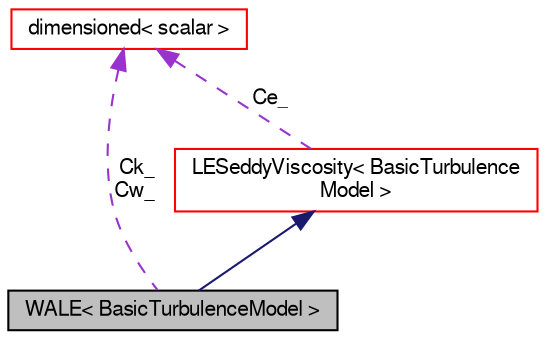 digraph "WALE&lt; BasicTurbulenceModel &gt;"
{
  bgcolor="transparent";
  edge [fontname="FreeSans",fontsize="10",labelfontname="FreeSans",labelfontsize="10"];
  node [fontname="FreeSans",fontsize="10",shape=record];
  Node1 [label="WALE\< BasicTurbulenceModel \>",height=0.2,width=0.4,color="black", fillcolor="grey75", style="filled" fontcolor="black"];
  Node2 -> Node1 [dir="back",color="midnightblue",fontsize="10",style="solid",fontname="FreeSans"];
  Node2 [label="LESeddyViscosity\< BasicTurbulence\lModel \>",height=0.2,width=0.4,color="red",URL="$a01257.html",tooltip="Eddy viscosity LES SGS model base class. "];
  Node3 -> Node2 [dir="back",color="darkorchid3",fontsize="10",style="dashed",label=" Ce_" ,fontname="FreeSans"];
  Node3 [label="dimensioned\< scalar \>",height=0.2,width=0.4,color="red",URL="$a00510.html"];
  Node3 -> Node1 [dir="back",color="darkorchid3",fontsize="10",style="dashed",label=" Ck_\nCw_" ,fontname="FreeSans"];
}

